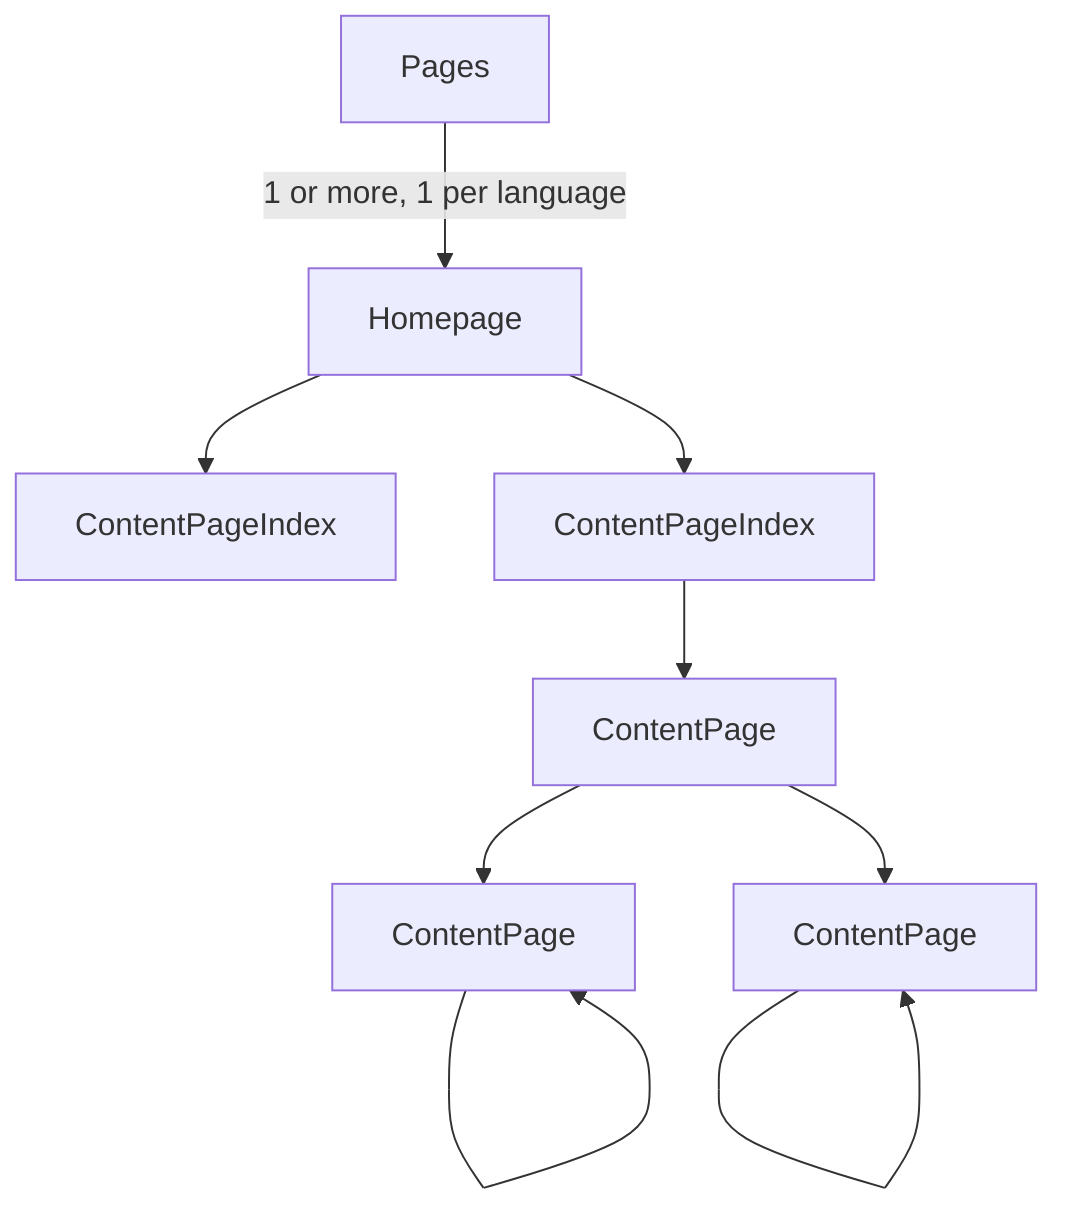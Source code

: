 flowchart TD;
   ContentPageIndex2["ContentPageIndex"]
   ContentPage2["ContentPage"]
   
   ContentPageChild2["ContentPage"]
   ContentPageChild3["ContentPage"]
   Pages -- "1 or more, 1 per language" --> Homepage
     
   Homepage  --> ContentPageIndex2
   Homepage  --> ContentPageIndex
   
   ContentPageIndex --> ContentPage2
     
   ContentPage2 --> ContentPageChild2
   ContentPage2 --> ContentPageChild3

   ContentPageChild2 --> ContentPageChild2
   ContentPageChild3 --> ContentPageChild3